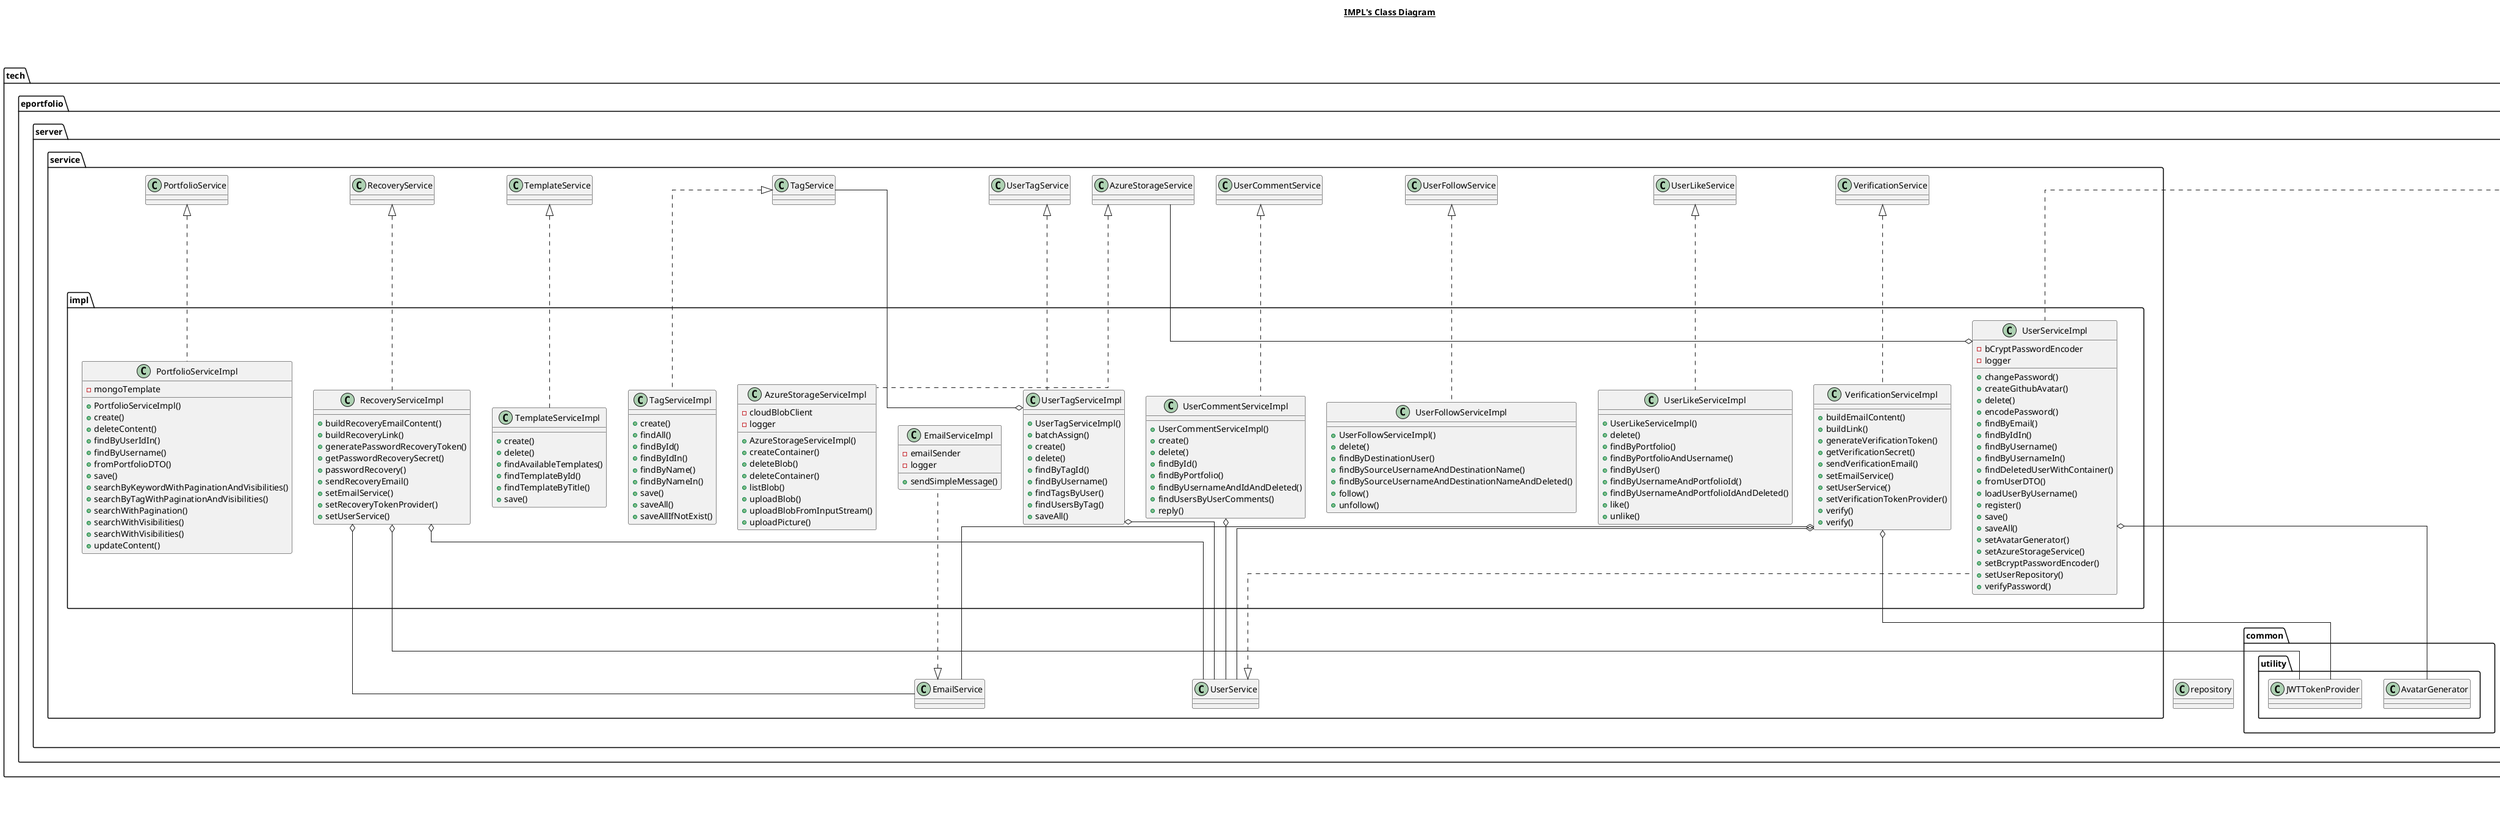@startuml
skinparam linetype polyline
skinparam linetype ortho


title __IMPL's Class Diagram__\n

class tech.eportfolio.server.service.impl.AzureStorageServiceImpl {
  - cloudBlobClient
  - logger
  + AzureStorageServiceImpl()
  + createContainer()
  + deleteBlob()
  + deleteContainer()
  + listBlob()
  + uploadBlob()
  + uploadBlobFromInputStream()
  + uploadPicture()
}
class tech.eportfolio.server.service.impl.EmailServiceImpl {
  - emailSender
  - logger
  + sendSimpleMessage()
}
class tech.eportfolio.server.service.impl.PortfolioServiceImpl {
  - mongoTemplate
  + PortfolioServiceImpl()
  + create()
  + deleteContent()
  + findByUserIdIn()
  + findByUsername()
  + fromPortfolioDTO()
  + save()
  + searchByKeywordWithPaginationAndVisibilities()
  + searchByTagWithPaginationAndVisibilities()
  + searchWithPagination()
  + searchWithVisibilities()
  + searchWithVisibilities()
  + updateContent()
}
class tech.eportfolio.server.service.impl.RecoveryServiceImpl {
+ buildRecoveryEmailContent()
+ buildRecoveryLink()
+ generatePasswordRecoveryToken()
+ getPasswordRecoverySecret()
+ passwordRecovery()
+ sendRecoveryEmail()
+ setEmailService()
+ setRecoveryTokenProvider()
+ setUserService()
}
class tech.eportfolio.server.service.impl.TagServiceImpl {
  + create()
  + findAll()
  + findById()
  + findByIdIn()
  + findByName()
  + findByNameIn()
  + save()
  + saveAll()
  + saveAllIfNotExist()
}
class tech.eportfolio.server.service.impl.TemplateServiceImpl {
  + create()
  + delete()
  + findAvailableTemplates()
  + findTemplateById()
  + findTemplateByTitle()
  + save()
}
class tech.eportfolio.server.service.impl.UserCommentServiceImpl {
  + UserCommentServiceImpl()
  + create()
  + delete()
  + findById()
  + findByPortfolio()
  + findByUsernameAndIdAndDeleted()
  + findUsersByUserComments()
  + reply()
}
class tech.eportfolio.server.service.impl.UserFollowServiceImpl {
  + UserFollowServiceImpl()
  + delete()
  + findByDestinationUser()
  + findBySourceUsernameAndDestinationName()
  + findBySourceUsernameAndDestinationNameAndDeleted()
  + follow()
  + unfollow()
}
class tech.eportfolio.server.service.impl.UserLikeServiceImpl {
  + UserLikeServiceImpl()
  + delete()
  + findByPortfolio()
  + findByPortfolioAndUsername()
  + findByUser()
  + findByUsernameAndPortfolioId()
  + findByUsernameAndPortfolioIdAndDeleted()
  + like()
  + unlike()
}
class tech.eportfolio.server.service.impl.UserServiceImpl {
  - bCryptPasswordEncoder
  - logger
  + changePassword()
  + createGithubAvatar()
  + delete()
  + encodePassword()
  + findByEmail()
  + findByIdIn()
  + findByUsername()
  + findByUsernameIn()
  + findDeletedUserWithContainer()
  + fromUserDTO()
  + loadUserByUsername()
  + register()
  + save()
  + saveAll()
  + setAvatarGenerator()
  + setAzureStorageService()
  + setBcryptPasswordEncoder()
  + setUserRepository()
  + verifyPassword()
}
class tech.eportfolio.server.service.impl.UserTagServiceImpl {
  + UserTagServiceImpl()
  + batchAssign()
  + create()
  + delete()
  + findByTagId()
  + findByUsername()
  + findTagsByUser()
  + findUsersByTag()
  + saveAll()
}
class tech.eportfolio.server.service.impl.VerificationServiceImpl {
  + buildEmailContent()
  + buildLink()
  + generateVerificationToken()
  + getVerificationSecret()
  + sendVerificationEmail()
  + setEmailService()
  + setUserService()
  + setVerificationTokenProvider()
  + verify()
  + verify()
}

tech.eportfolio.server.service.impl -[hidden]- tech.eportfolio.server.repository

tech.eportfolio.server.service.impl.AzureStorageServiceImpl .up.|> tech.eportfolio.server.service.AzureStorageService
tech.eportfolio.server.service.impl.EmailServiceImpl .up.|> tech.eportfolio.server.service.EmailService
tech.eportfolio.server.service.impl.PortfolioServiceImpl .up.|> tech.eportfolio.server.service.PortfolioService
tech.eportfolio.server.service.impl.PortfolioServiceImpl o-- tech.eportfolio.server.repository.PortfolioRepository
tech.eportfolio.server.service.impl.RecoveryServiceImpl .up.|> tech.eportfolio.server.service.RecoveryService
tech.eportfolio.server.service.impl.RecoveryServiceImpl o-- tech.eportfolio.server.service.EmailService
tech.eportfolio.server.service.impl.RecoveryServiceImpl o-- tech.eportfolio.server.common.utility.JWTTokenProvider
tech.eportfolio.server.service.impl.RecoveryServiceImpl o-- tech.eportfolio.server.service.UserService
tech.eportfolio.server.service.impl.TagServiceImpl .up.|> tech.eportfolio.server.service.TagService
tech.eportfolio.server.service.impl.TagServiceImpl o-- tech.eportfolio.server.repository.TagRepository
tech.eportfolio.server.service.impl.TemplateServiceImpl .up.|> tech.eportfolio.server.service.TemplateService
tech.eportfolio.server.service.impl.TemplateServiceImpl o-- tech.eportfolio.server.repository.TemplateRepository
tech.eportfolio.server.service.impl.UserCommentServiceImpl .up.|> tech.eportfolio.server.service.UserCommentService
tech.eportfolio.server.service.impl.UserCommentServiceImpl o-- tech.eportfolio.server.repository.UserCommentRepository
tech.eportfolio.server.service.impl.UserCommentServiceImpl o-- tech.eportfolio.server.service.UserService
tech.eportfolio.server.service.impl.UserFollowServiceImpl .up.|> tech.eportfolio.server.service.UserFollowService
tech.eportfolio.server.service.impl.UserFollowServiceImpl o-- tech.eportfolio.server.repository.UserFollowRepository
tech.eportfolio.server.service.impl.UserLikeServiceImpl .up.|> tech.eportfolio.server.service.UserLikeService
tech.eportfolio.server.service.impl.UserLikeServiceImpl o-- tech.eportfolio.server.repository.UserLikeRepository
tech.eportfolio.server.service.impl.UserServiceImpl .up.|> org.springframework.security.core.userdetails.UserDetailsService
tech.eportfolio.server.service.impl.UserServiceImpl .up.|> tech.eportfolio.server.service.UserService
tech.eportfolio.server.service.impl.UserServiceImpl o-- tech.eportfolio.server.common.utility.AvatarGenerator
tech.eportfolio.server.service.impl.UserServiceImpl o-- tech.eportfolio.server.service.AzureStorageService
tech.eportfolio.server.service.impl.UserServiceImpl o-- tech.eportfolio.server.repository.UserRepository
tech.eportfolio.server.service.impl.UserTagServiceImpl .up.|> tech.eportfolio.server.service.UserTagService
tech.eportfolio.server.service.impl.UserTagServiceImpl o-- tech.eportfolio.server.service.TagService
tech.eportfolio.server.service.impl.UserTagServiceImpl o-- tech.eportfolio.server.service.UserService
tech.eportfolio.server.service.impl.UserTagServiceImpl o-- tech.eportfolio.server.repository.UserTagRepository
tech.eportfolio.server.service.impl.VerificationServiceImpl .up.|> tech.eportfolio.server.service.VerificationService
tech.eportfolio.server.service.impl.VerificationServiceImpl o-- tech.eportfolio.server.service.EmailService
tech.eportfolio.server.service.impl.VerificationServiceImpl o-- tech.eportfolio.server.service.UserService
tech.eportfolio.server.service.impl.VerificationServiceImpl o-- tech.eportfolio.server.common.utility.JWTTokenProvider


right footer


PlantUML diagram generated by SketchIt! (https://bitbucket.org/pmesmeur/sketch.it)
For more information about this tool, please contact philippe.mesmeur@gmail.com
endfooter

@enduml
